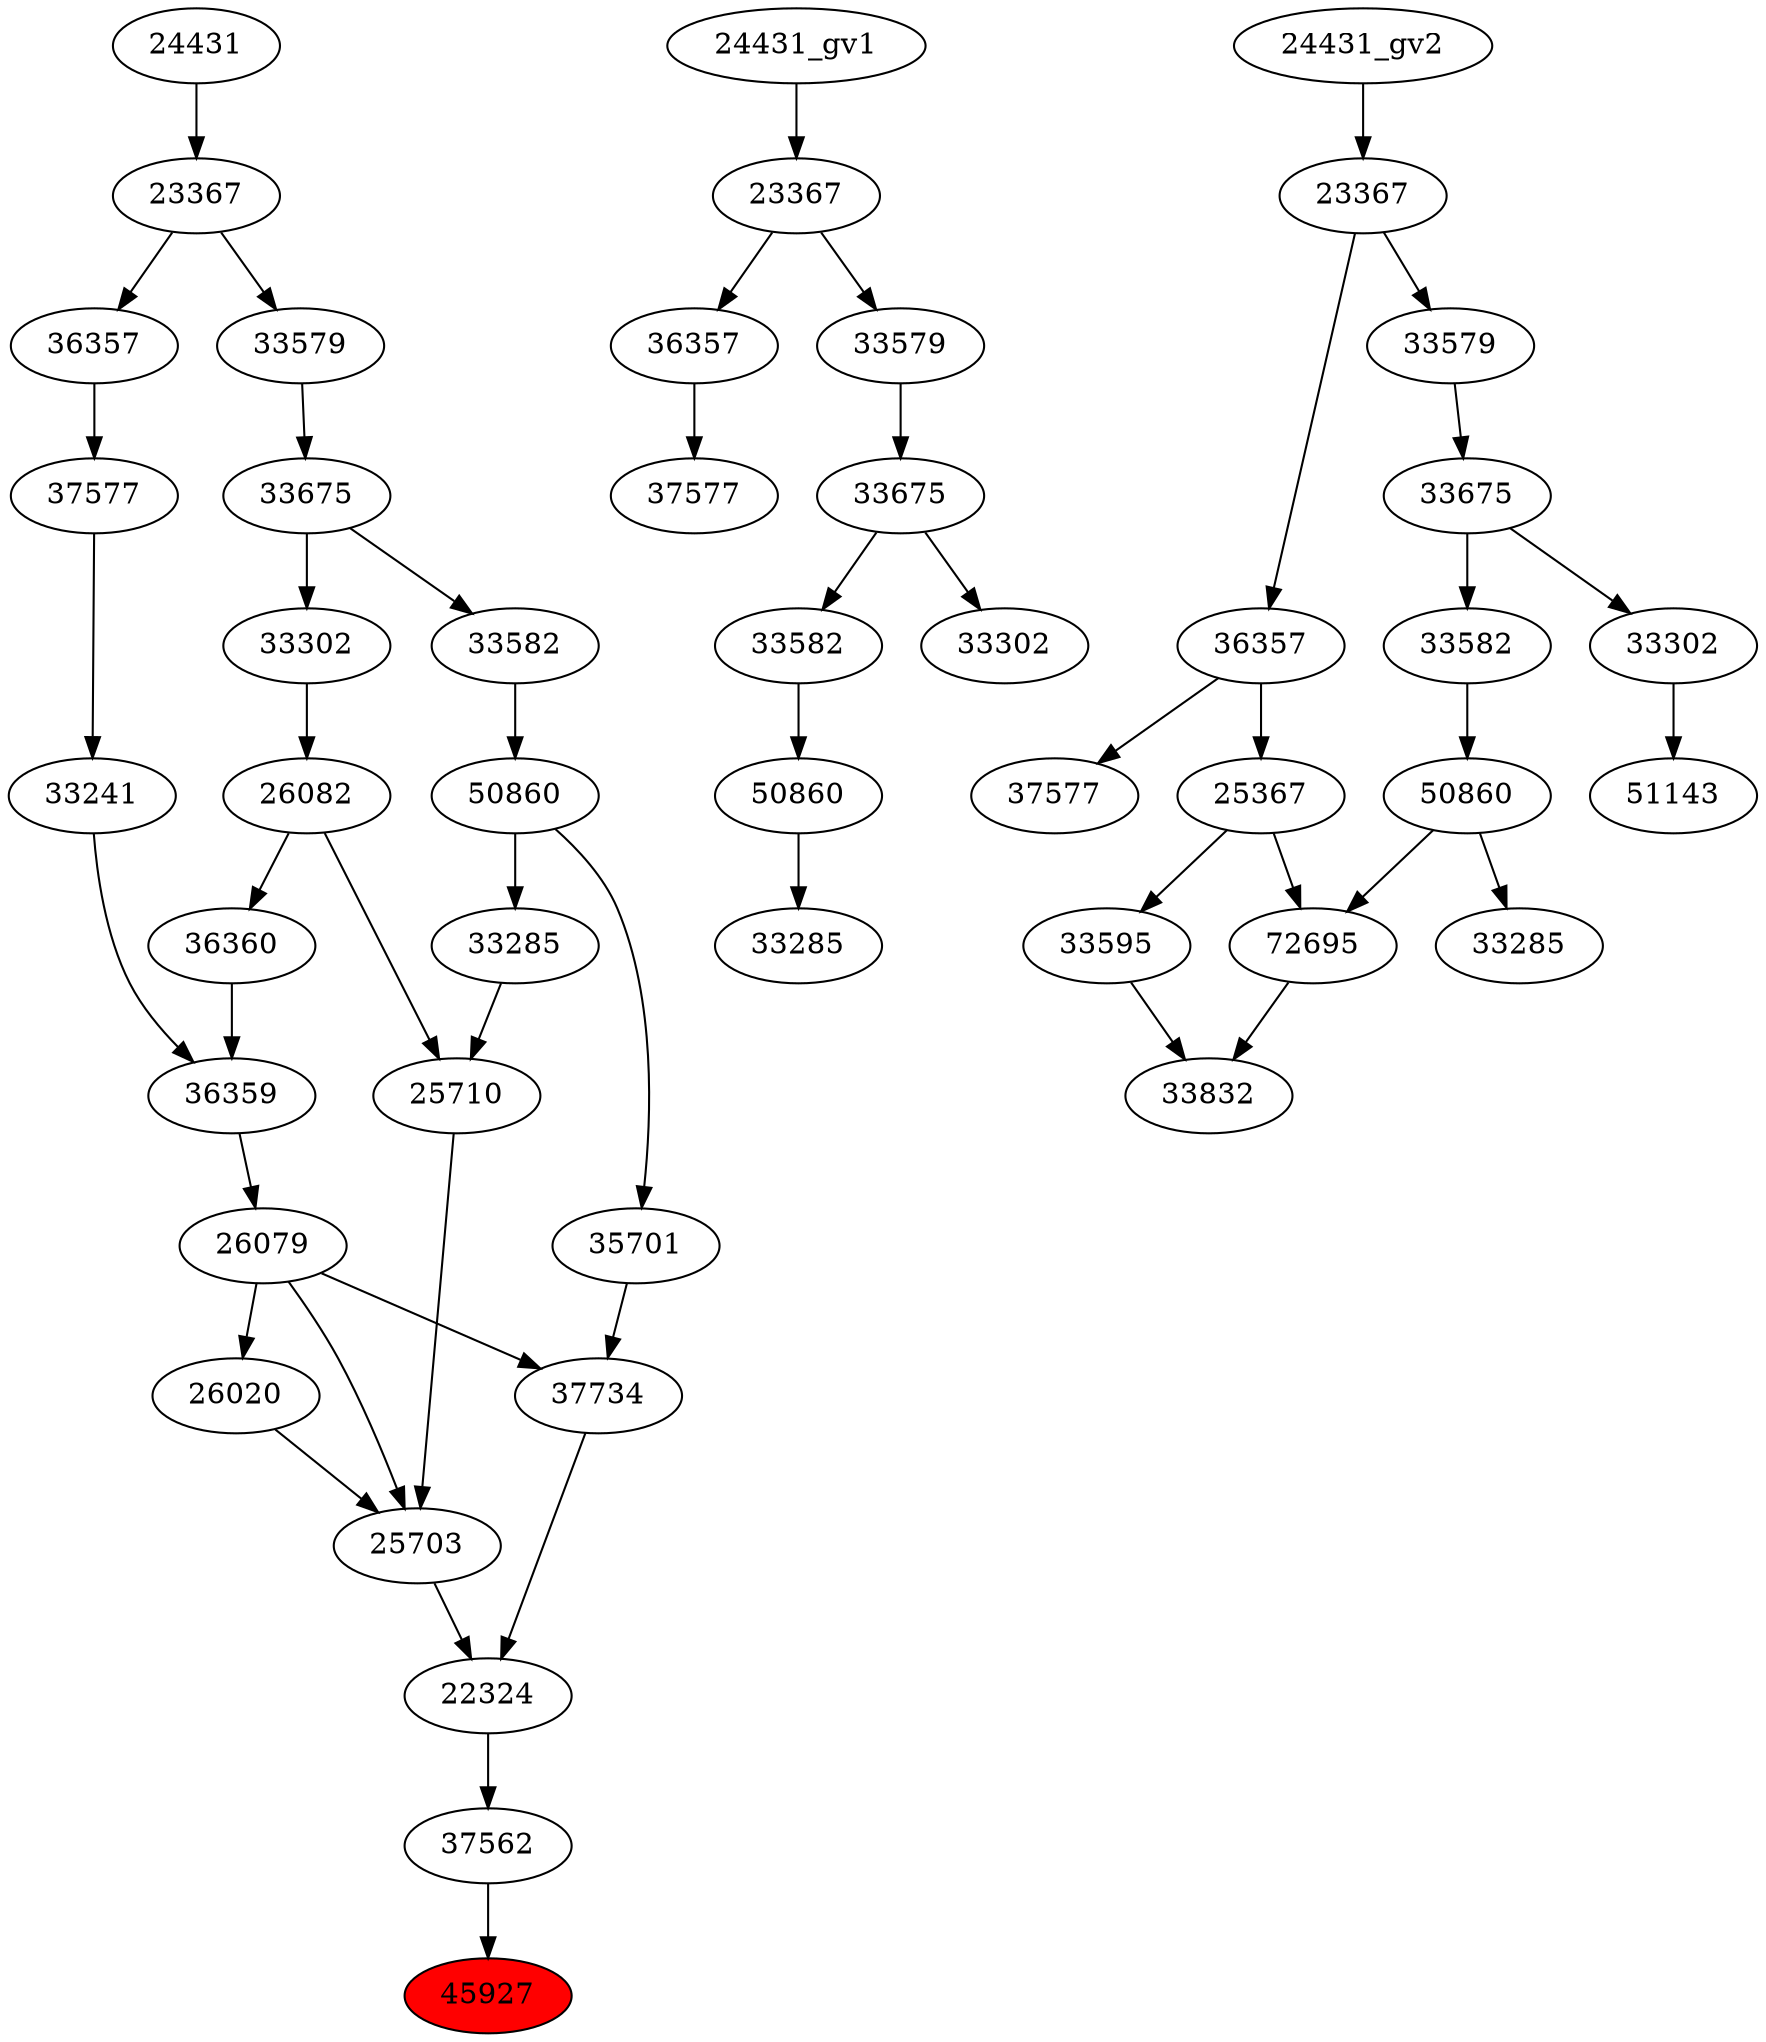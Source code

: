 strict digraph root {
	node [label="\N"];
	{
		node [fillcolor="",
			label="\N",
			style=""
		];
		45927		 [fillcolor=red,
			label=45927,
			style=filled];
		37562		 [label=37562];
		37562 -> 45927;
		22324		 [label=22324];
		22324 -> 37562;
		25703		 [label=25703];
		25703 -> 22324;
		37734		 [label=37734];
		37734 -> 22324;
		26020		 [label=26020];
		26020 -> 25703;
		26079		 [label=26079];
		26079 -> 25703;
		26079 -> 37734;
		26079 -> 26020;
		25710		 [label=25710];
		25710 -> 25703;
		35701		 [label=35701];
		35701 -> 37734;
		36359		 [label=36359];
		36359 -> 26079;
		26082		 [label=26082];
		26082 -> 25710;
		36360		 [label=36360];
		26082 -> 36360;
		33285		 [label=33285];
		33285 -> 25710;
		50860		 [label=50860];
		50860 -> 35701;
		50860 -> 33285;
		33241		 [label=33241];
		33241 -> 36359;
		36360 -> 36359;
		33302		 [label=33302];
		33302 -> 26082;
		33582		 [label=33582];
		33582 -> 50860;
		37577		 [label=37577];
		37577 -> 33241;
		33675		 [label=33675];
		33675 -> 33302;
		33675 -> 33582;
		36357		 [label=36357];
		36357 -> 37577;
		33579		 [label=33579];
		33579 -> 33675;
		23367		 [label=23367];
		23367 -> 36357;
		23367 -> 33579;
		24431		 [label=24431];
		24431 -> 23367;
	}
	{
		node [label="\N"];
		"33285_gv1"		 [label=33285];
		"50860_gv1"		 [label=50860];
		"50860_gv1" -> "33285_gv1";
		"33582_gv1"		 [label=33582];
		"33582_gv1" -> "50860_gv1";
		"33302_gv1"		 [label=33302];
		"33675_gv1"		 [label=33675];
		"33675_gv1" -> "33582_gv1";
		"33675_gv1" -> "33302_gv1";
		"37577_gv1"		 [label=37577];
		"36357_gv1"		 [label=36357];
		"36357_gv1" -> "37577_gv1";
		"33579_gv1"		 [label=33579];
		"33579_gv1" -> "33675_gv1";
		"23367_gv1"		 [label=23367];
		"23367_gv1" -> "36357_gv1";
		"23367_gv1" -> "33579_gv1";
		"24431_gv1" -> "23367_gv1";
	}
	{
		node [label="\N"];
		"33285_gv2"		 [label=33285];
		"50860_gv2"		 [label=50860];
		"50860_gv2" -> "33285_gv2";
		72695		 [label=72695];
		"50860_gv2" -> 72695;
		"33582_gv2"		 [label=33582];
		"33582_gv2" -> "50860_gv2";
		"37577_gv2"		 [label=37577];
		"36357_gv2"		 [label=36357];
		"36357_gv2" -> "37577_gv2";
		25367		 [label=25367];
		"36357_gv2" -> 25367;
		"33675_gv2"		 [label=33675];
		"33675_gv2" -> "33582_gv2";
		"33302_gv2"		 [label=33302];
		"33675_gv2" -> "33302_gv2";
		"33579_gv2"		 [label=33579];
		"33579_gv2" -> "33675_gv2";
		33832		 [label=33832];
		72695 -> 33832;
		33595		 [label=33595];
		33595 -> 33832;
		51143		 [label=51143];
		"33302_gv2" -> 51143;
		"23367_gv2"		 [label=23367];
		"23367_gv2" -> "36357_gv2";
		"23367_gv2" -> "33579_gv2";
		25367 -> 72695;
		25367 -> 33595;
		"24431_gv2" -> "23367_gv2";
	}
}
